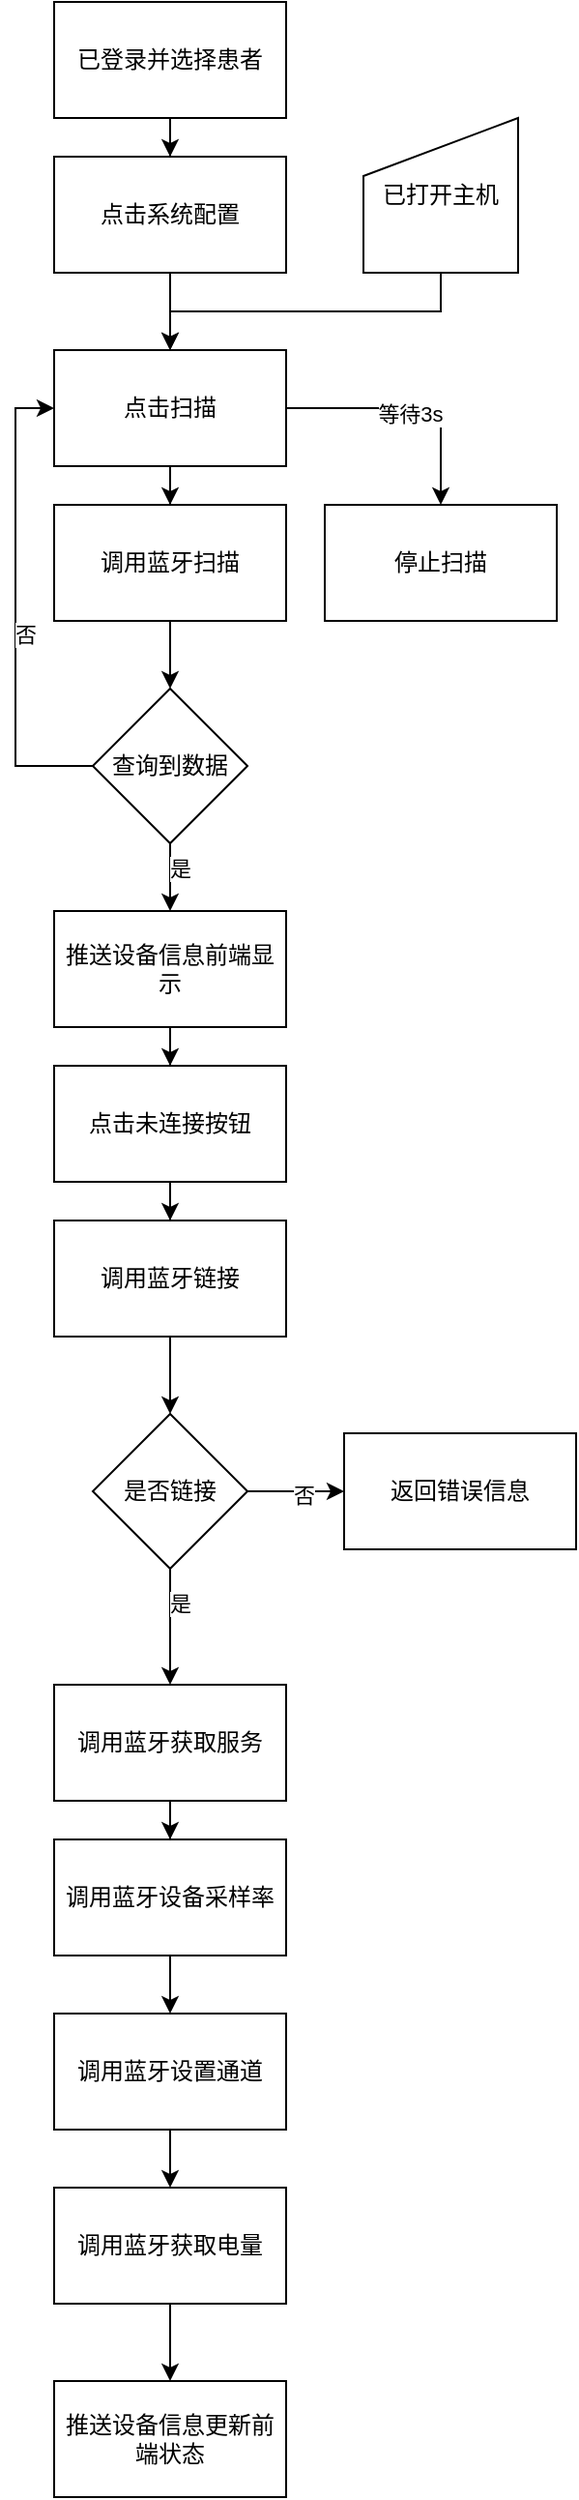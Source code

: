 <mxfile version="21.6.6" type="github">
  <diagram name="第 1 页" id="e2uv00AAZcbPJ5dO1Pah">
    <mxGraphModel dx="2074" dy="1078" grid="1" gridSize="10" guides="1" tooltips="1" connect="1" arrows="1" fold="1" page="1" pageScale="1" pageWidth="827" pageHeight="1169" math="0" shadow="0">
      <root>
        <mxCell id="0" />
        <mxCell id="1" parent="0" />
        <mxCell id="zwk_ola657jVoU6oGdOF-3" value="" style="edgeStyle=orthogonalEdgeStyle;rounded=0;orthogonalLoop=1;jettySize=auto;html=1;" parent="1" source="zwk_ola657jVoU6oGdOF-1" target="zwk_ola657jVoU6oGdOF-2" edge="1">
          <mxGeometry relative="1" as="geometry" />
        </mxCell>
        <mxCell id="zwk_ola657jVoU6oGdOF-1" value="已登录并选择患者" style="rounded=0;whiteSpace=wrap;html=1;" parent="1" vertex="1">
          <mxGeometry x="320" y="150" width="120" height="60" as="geometry" />
        </mxCell>
        <mxCell id="zwk_ola657jVoU6oGdOF-5" value="" style="edgeStyle=orthogonalEdgeStyle;rounded=0;orthogonalLoop=1;jettySize=auto;html=1;" parent="1" source="zwk_ola657jVoU6oGdOF-2" target="zwk_ola657jVoU6oGdOF-4" edge="1">
          <mxGeometry relative="1" as="geometry" />
        </mxCell>
        <mxCell id="zwk_ola657jVoU6oGdOF-2" value="点击系统配置" style="whiteSpace=wrap;html=1;rounded=0;" parent="1" vertex="1">
          <mxGeometry x="320" y="230" width="120" height="60" as="geometry" />
        </mxCell>
        <mxCell id="zwk_ola657jVoU6oGdOF-10" value="" style="edgeStyle=orthogonalEdgeStyle;rounded=0;orthogonalLoop=1;jettySize=auto;html=1;" parent="1" source="zwk_ola657jVoU6oGdOF-4" target="zwk_ola657jVoU6oGdOF-9" edge="1">
          <mxGeometry relative="1" as="geometry" />
        </mxCell>
        <mxCell id="zwk_ola657jVoU6oGdOF-19" value="" style="edgeStyle=orthogonalEdgeStyle;rounded=0;orthogonalLoop=1;jettySize=auto;html=1;" parent="1" source="zwk_ola657jVoU6oGdOF-4" target="zwk_ola657jVoU6oGdOF-18" edge="1">
          <mxGeometry relative="1" as="geometry" />
        </mxCell>
        <mxCell id="zwk_ola657jVoU6oGdOF-20" value="等待3s" style="edgeLabel;html=1;align=center;verticalAlign=middle;resizable=0;points=[];" parent="zwk_ola657jVoU6oGdOF-19" vertex="1" connectable="0">
          <mxGeometry x="-0.025" y="-3" relative="1" as="geometry">
            <mxPoint as="offset" />
          </mxGeometry>
        </mxCell>
        <mxCell id="zwk_ola657jVoU6oGdOF-4" value="点击扫描" style="whiteSpace=wrap;html=1;rounded=0;" parent="1" vertex="1">
          <mxGeometry x="320" y="330" width="120" height="60" as="geometry" />
        </mxCell>
        <mxCell id="zwk_ola657jVoU6oGdOF-7" style="edgeStyle=orthogonalEdgeStyle;rounded=0;orthogonalLoop=1;jettySize=auto;html=1;entryX=0.5;entryY=0;entryDx=0;entryDy=0;exitX=0.5;exitY=1;exitDx=0;exitDy=0;" parent="1" source="zwk_ola657jVoU6oGdOF-6" target="zwk_ola657jVoU6oGdOF-4" edge="1">
          <mxGeometry relative="1" as="geometry" />
        </mxCell>
        <mxCell id="zwk_ola657jVoU6oGdOF-6" value="已打开主机" style="shape=manualInput;whiteSpace=wrap;html=1;" parent="1" vertex="1">
          <mxGeometry x="480" y="210" width="80" height="80" as="geometry" />
        </mxCell>
        <mxCell id="zwk_ola657jVoU6oGdOF-12" value="" style="edgeStyle=orthogonalEdgeStyle;rounded=0;orthogonalLoop=1;jettySize=auto;html=1;" parent="1" source="zwk_ola657jVoU6oGdOF-9" target="zwk_ola657jVoU6oGdOF-11" edge="1">
          <mxGeometry relative="1" as="geometry" />
        </mxCell>
        <mxCell id="zwk_ola657jVoU6oGdOF-9" value="调用蓝牙扫描" style="whiteSpace=wrap;html=1;rounded=0;" parent="1" vertex="1">
          <mxGeometry x="320" y="410" width="120" height="60" as="geometry" />
        </mxCell>
        <mxCell id="zwk_ola657jVoU6oGdOF-14" value="" style="edgeStyle=orthogonalEdgeStyle;rounded=0;orthogonalLoop=1;jettySize=auto;html=1;" parent="1" source="zwk_ola657jVoU6oGdOF-11" target="zwk_ola657jVoU6oGdOF-13" edge="1">
          <mxGeometry relative="1" as="geometry" />
        </mxCell>
        <mxCell id="zwk_ola657jVoU6oGdOF-16" value="是" style="edgeLabel;html=1;align=center;verticalAlign=middle;resizable=0;points=[];" parent="zwk_ola657jVoU6oGdOF-14" vertex="1" connectable="0">
          <mxGeometry x="-0.444" y="5" relative="1" as="geometry">
            <mxPoint as="offset" />
          </mxGeometry>
        </mxCell>
        <mxCell id="zwk_ola657jVoU6oGdOF-33" style="edgeStyle=orthogonalEdgeStyle;rounded=0;orthogonalLoop=1;jettySize=auto;html=1;entryX=0;entryY=0.5;entryDx=0;entryDy=0;" parent="1" source="zwk_ola657jVoU6oGdOF-11" target="zwk_ola657jVoU6oGdOF-4" edge="1">
          <mxGeometry relative="1" as="geometry">
            <Array as="points">
              <mxPoint x="300" y="545" />
              <mxPoint x="300" y="360" />
            </Array>
          </mxGeometry>
        </mxCell>
        <mxCell id="zwk_ola657jVoU6oGdOF-34" value="否" style="edgeLabel;html=1;align=center;verticalAlign=middle;resizable=0;points=[];" parent="zwk_ola657jVoU6oGdOF-33" vertex="1" connectable="0">
          <mxGeometry x="-0.118" y="-5" relative="1" as="geometry">
            <mxPoint as="offset" />
          </mxGeometry>
        </mxCell>
        <mxCell id="zwk_ola657jVoU6oGdOF-11" value="查询到数据" style="rhombus;whiteSpace=wrap;html=1;rounded=0;" parent="1" vertex="1">
          <mxGeometry x="340" y="505" width="80" height="80" as="geometry" />
        </mxCell>
        <mxCell id="zwk_ola657jVoU6oGdOF-22" value="" style="edgeStyle=orthogonalEdgeStyle;rounded=0;orthogonalLoop=1;jettySize=auto;html=1;" parent="1" source="zwk_ola657jVoU6oGdOF-13" target="zwk_ola657jVoU6oGdOF-21" edge="1">
          <mxGeometry relative="1" as="geometry" />
        </mxCell>
        <mxCell id="zwk_ola657jVoU6oGdOF-13" value="推送设备信息前端显示" style="whiteSpace=wrap;html=1;rounded=0;" parent="1" vertex="1">
          <mxGeometry x="320" y="620" width="120" height="60" as="geometry" />
        </mxCell>
        <mxCell id="zwk_ola657jVoU6oGdOF-18" value="停止扫描" style="whiteSpace=wrap;html=1;rounded=0;" parent="1" vertex="1">
          <mxGeometry x="460" y="410" width="120" height="60" as="geometry" />
        </mxCell>
        <mxCell id="zwk_ola657jVoU6oGdOF-37" value="" style="edgeStyle=orthogonalEdgeStyle;rounded=0;orthogonalLoop=1;jettySize=auto;html=1;" parent="1" source="zwk_ola657jVoU6oGdOF-21" target="zwk_ola657jVoU6oGdOF-36" edge="1">
          <mxGeometry relative="1" as="geometry" />
        </mxCell>
        <mxCell id="zwk_ola657jVoU6oGdOF-21" value="点击未连接按钮" style="whiteSpace=wrap;html=1;rounded=0;" parent="1" vertex="1">
          <mxGeometry x="320" y="700" width="120" height="60" as="geometry" />
        </mxCell>
        <mxCell id="zwk_ola657jVoU6oGdOF-26" value="" style="edgeStyle=orthogonalEdgeStyle;rounded=0;orthogonalLoop=1;jettySize=auto;html=1;" parent="1" source="zwk_ola657jVoU6oGdOF-23" target="zwk_ola657jVoU6oGdOF-25" edge="1">
          <mxGeometry relative="1" as="geometry" />
        </mxCell>
        <mxCell id="zwk_ola657jVoU6oGdOF-27" value="否" style="edgeLabel;html=1;align=center;verticalAlign=middle;resizable=0;points=[];" parent="zwk_ola657jVoU6oGdOF-26" vertex="1" connectable="0">
          <mxGeometry x="0.133" y="-2" relative="1" as="geometry">
            <mxPoint as="offset" />
          </mxGeometry>
        </mxCell>
        <mxCell id="zwk_ola657jVoU6oGdOF-29" value="" style="edgeStyle=orthogonalEdgeStyle;rounded=0;orthogonalLoop=1;jettySize=auto;html=1;" parent="1" source="zwk_ola657jVoU6oGdOF-23" target="zwk_ola657jVoU6oGdOF-28" edge="1">
          <mxGeometry relative="1" as="geometry" />
        </mxCell>
        <mxCell id="zwk_ola657jVoU6oGdOF-30" value="是" style="edgeLabel;html=1;align=center;verticalAlign=middle;resizable=0;points=[];" parent="zwk_ola657jVoU6oGdOF-29" vertex="1" connectable="0">
          <mxGeometry x="-0.422" y="5" relative="1" as="geometry">
            <mxPoint as="offset" />
          </mxGeometry>
        </mxCell>
        <mxCell id="zwk_ola657jVoU6oGdOF-23" value="是否链接" style="rhombus;whiteSpace=wrap;html=1;rounded=0;" parent="1" vertex="1">
          <mxGeometry x="340" y="880" width="80" height="80" as="geometry" />
        </mxCell>
        <mxCell id="zwk_ola657jVoU6oGdOF-25" value="返回错误信息" style="whiteSpace=wrap;html=1;rounded=0;" parent="1" vertex="1">
          <mxGeometry x="470" y="890" width="120" height="60" as="geometry" />
        </mxCell>
        <mxCell id="lngc-Yv7XXDe0zxE-5Pz-2" value="" style="edgeStyle=orthogonalEdgeStyle;rounded=0;orthogonalLoop=1;jettySize=auto;html=1;" edge="1" parent="1" source="zwk_ola657jVoU6oGdOF-28" target="lngc-Yv7XXDe0zxE-5Pz-1">
          <mxGeometry relative="1" as="geometry" />
        </mxCell>
        <mxCell id="zwk_ola657jVoU6oGdOF-28" value="调用蓝牙获取服务" style="whiteSpace=wrap;html=1;rounded=0;" parent="1" vertex="1">
          <mxGeometry x="320" y="1020" width="120" height="60" as="geometry" />
        </mxCell>
        <mxCell id="zwk_ola657jVoU6oGdOF-31" value="推送设备信息更新前端状态" style="whiteSpace=wrap;html=1;rounded=0;" parent="1" vertex="1">
          <mxGeometry x="320" y="1380" width="120" height="60" as="geometry" />
        </mxCell>
        <mxCell id="zwk_ola657jVoU6oGdOF-38" style="edgeStyle=orthogonalEdgeStyle;rounded=0;orthogonalLoop=1;jettySize=auto;html=1;entryX=0.5;entryY=0;entryDx=0;entryDy=0;" parent="1" source="zwk_ola657jVoU6oGdOF-36" target="zwk_ola657jVoU6oGdOF-23" edge="1">
          <mxGeometry relative="1" as="geometry" />
        </mxCell>
        <mxCell id="zwk_ola657jVoU6oGdOF-36" value="调用蓝牙链接" style="whiteSpace=wrap;html=1;rounded=0;" parent="1" vertex="1">
          <mxGeometry x="320" y="780" width="120" height="60" as="geometry" />
        </mxCell>
        <mxCell id="lngc-Yv7XXDe0zxE-5Pz-4" value="" style="edgeStyle=orthogonalEdgeStyle;rounded=0;orthogonalLoop=1;jettySize=auto;html=1;" edge="1" parent="1" source="lngc-Yv7XXDe0zxE-5Pz-1" target="lngc-Yv7XXDe0zxE-5Pz-3">
          <mxGeometry relative="1" as="geometry" />
        </mxCell>
        <mxCell id="lngc-Yv7XXDe0zxE-5Pz-1" value="调用蓝牙设备采样率" style="whiteSpace=wrap;html=1;rounded=0;" vertex="1" parent="1">
          <mxGeometry x="320" y="1100" width="120" height="60" as="geometry" />
        </mxCell>
        <mxCell id="lngc-Yv7XXDe0zxE-5Pz-6" value="" style="edgeStyle=orthogonalEdgeStyle;rounded=0;orthogonalLoop=1;jettySize=auto;html=1;" edge="1" parent="1" source="lngc-Yv7XXDe0zxE-5Pz-3" target="lngc-Yv7XXDe0zxE-5Pz-5">
          <mxGeometry relative="1" as="geometry" />
        </mxCell>
        <mxCell id="lngc-Yv7XXDe0zxE-5Pz-3" value="调用蓝牙设置通道" style="whiteSpace=wrap;html=1;rounded=0;" vertex="1" parent="1">
          <mxGeometry x="320" y="1190" width="120" height="60" as="geometry" />
        </mxCell>
        <mxCell id="lngc-Yv7XXDe0zxE-5Pz-7" style="edgeStyle=orthogonalEdgeStyle;rounded=0;orthogonalLoop=1;jettySize=auto;html=1;" edge="1" parent="1" source="lngc-Yv7XXDe0zxE-5Pz-5" target="zwk_ola657jVoU6oGdOF-31">
          <mxGeometry relative="1" as="geometry" />
        </mxCell>
        <mxCell id="lngc-Yv7XXDe0zxE-5Pz-5" value="调用蓝牙获取电量" style="whiteSpace=wrap;html=1;rounded=0;" vertex="1" parent="1">
          <mxGeometry x="320" y="1280" width="120" height="60" as="geometry" />
        </mxCell>
      </root>
    </mxGraphModel>
  </diagram>
</mxfile>
